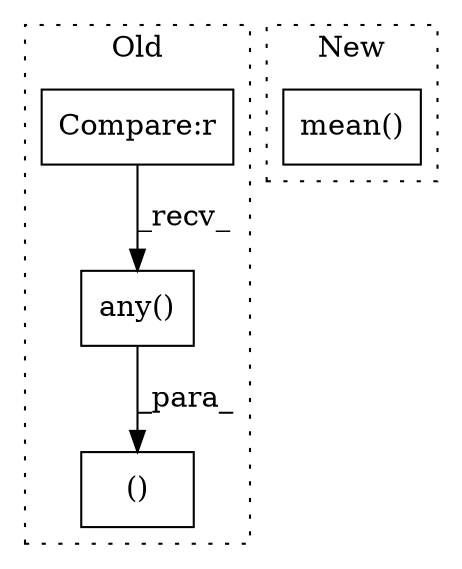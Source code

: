 digraph G {
subgraph cluster0 {
1 [label="any()" a="75" s="1067" l="30" shape="box"];
3 [label="()" a="54" s="1879" l="12" shape="box"];
4 [label="Compare:r" a="40" s="1067" l="19" shape="box"];
label = "Old";
style="dotted";
}
subgraph cluster1 {
2 [label="mean()" a="75" s="1232" l="13" shape="box"];
label = "New";
style="dotted";
}
1 -> 3 [label="_para_"];
4 -> 1 [label="_recv_"];
}